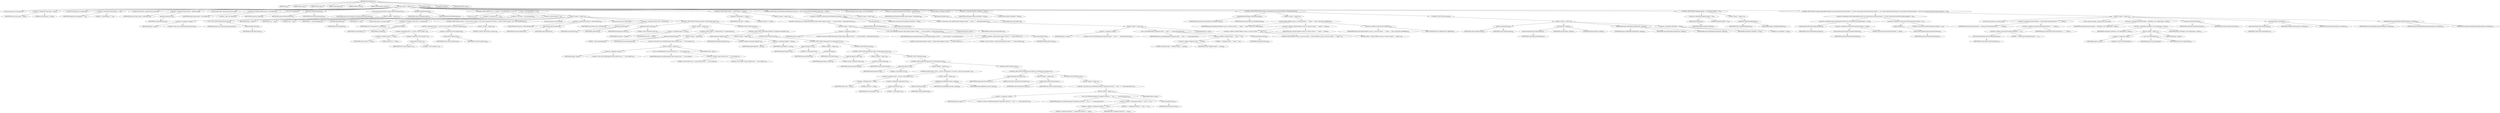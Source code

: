 digraph "onStartElement" {  
"1693" [label = <(METHOD,onStartElement)<SUB>831</SUB>> ]
"1694" [label = <(PARAM,this)<SUB>831</SUB>> ]
"1695" [label = <(PARAM,String uri)<SUB>831</SUB>> ]
"1696" [label = <(PARAM,String tag)<SUB>831</SUB>> ]
"1697" [label = <(PARAM,String qname)<SUB>831</SUB>> ]
"1698" [label = <(PARAM,Attributes attrs)<SUB>832</SUB>> ]
"1699" [label = <(PARAM,AntXMLContext context)<SUB>833</SUB>> ]
"1700" [label = <(BLOCK,&lt;empty&gt;,&lt;empty&gt;)<SUB>834</SUB>> ]
"1701" [label = <(LOCAL,String name: java.lang.String)> ]
"1702" [label = <(&lt;operator&gt;.assignment,String name = null)<SUB>835</SUB>> ]
"1703" [label = <(IDENTIFIER,name,String name = null)<SUB>835</SUB>> ]
"1704" [label = <(LITERAL,null,String name = null)<SUB>835</SUB>> ]
"1705" [label = <(LOCAL,String depends: java.lang.String)> ]
"1706" [label = <(&lt;operator&gt;.assignment,String depends = &quot;&quot;)<SUB>836</SUB>> ]
"1707" [label = <(IDENTIFIER,depends,String depends = &quot;&quot;)<SUB>836</SUB>> ]
"1708" [label = <(LITERAL,&quot;&quot;,String depends = &quot;&quot;)<SUB>836</SUB>> ]
"1709" [label = <(LOCAL,Project project: org.apache.tools.ant.Project)> ]
"1710" [label = <(&lt;operator&gt;.assignment,Project project = getProject())<SUB>838</SUB>> ]
"1711" [label = <(IDENTIFIER,project,Project project = getProject())<SUB>838</SUB>> ]
"1712" [label = <(getProject,getProject())<SUB>838</SUB>> ]
"1713" [label = <(IDENTIFIER,context,getProject())<SUB>838</SUB>> ]
"110" [label = <(LOCAL,Target target: org.apache.tools.ant.Target)> ]
"1714" [label = <(&lt;operator&gt;.assignment,Target target = new Target())<SUB>839</SUB>> ]
"1715" [label = <(IDENTIFIER,target,Target target = new Target())<SUB>839</SUB>> ]
"1716" [label = <(&lt;operator&gt;.alloc,new Target())<SUB>839</SUB>> ]
"1717" [label = <(&lt;init&gt;,new Target())<SUB>839</SUB>> ]
"109" [label = <(IDENTIFIER,target,new Target())<SUB>839</SUB>> ]
"1718" [label = <(setProject,setProject(project))<SUB>840</SUB>> ]
"1719" [label = <(IDENTIFIER,target,setProject(project))<SUB>840</SUB>> ]
"1720" [label = <(IDENTIFIER,project,setProject(project))<SUB>840</SUB>> ]
"1721" [label = <(setLocation,setLocation(new Location(context.getLocator())))<SUB>841</SUB>> ]
"1722" [label = <(IDENTIFIER,target,setLocation(new Location(context.getLocator())))<SUB>841</SUB>> ]
"1723" [label = <(BLOCK,&lt;empty&gt;,&lt;empty&gt;)<SUB>841</SUB>> ]
"1724" [label = <(&lt;operator&gt;.assignment,&lt;empty&gt;)> ]
"1725" [label = <(IDENTIFIER,$obj37,&lt;empty&gt;)> ]
"1726" [label = <(&lt;operator&gt;.alloc,new Location(context.getLocator()))<SUB>841</SUB>> ]
"1727" [label = <(&lt;init&gt;,new Location(context.getLocator()))<SUB>841</SUB>> ]
"1728" [label = <(IDENTIFIER,$obj37,new Location(context.getLocator()))> ]
"1729" [label = <(getLocator,getLocator())<SUB>841</SUB>> ]
"1730" [label = <(IDENTIFIER,context,getLocator())<SUB>841</SUB>> ]
"1731" [label = <(IDENTIFIER,$obj37,&lt;empty&gt;)> ]
"1732" [label = <(addTarget,addTarget(target))<SUB>842</SUB>> ]
"1733" [label = <(IDENTIFIER,context,addTarget(target))<SUB>842</SUB>> ]
"1734" [label = <(IDENTIFIER,target,addTarget(target))<SUB>842</SUB>> ]
"1735" [label = <(CONTROL_STRUCTURE,for (int i = 0; Some(i &lt; attrs.getLength()); i++),for (int i = 0; Some(i &lt; attrs.getLength()); i++))<SUB>844</SUB>> ]
"1736" [label = <(LOCAL,int i: int)> ]
"1737" [label = <(&lt;operator&gt;.assignment,int i = 0)<SUB>844</SUB>> ]
"1738" [label = <(IDENTIFIER,i,int i = 0)<SUB>844</SUB>> ]
"1739" [label = <(LITERAL,0,int i = 0)<SUB>844</SUB>> ]
"1740" [label = <(&lt;operator&gt;.lessThan,i &lt; attrs.getLength())<SUB>844</SUB>> ]
"1741" [label = <(IDENTIFIER,i,i &lt; attrs.getLength())<SUB>844</SUB>> ]
"1742" [label = <(getLength,getLength())<SUB>844</SUB>> ]
"1743" [label = <(IDENTIFIER,attrs,getLength())<SUB>844</SUB>> ]
"1744" [label = <(&lt;operator&gt;.postIncrement,i++)<SUB>844</SUB>> ]
"1745" [label = <(IDENTIFIER,i,i++)<SUB>844</SUB>> ]
"1746" [label = <(BLOCK,&lt;empty&gt;,&lt;empty&gt;)<SUB>844</SUB>> ]
"1747" [label = <(LOCAL,String attrUri: java.lang.String)> ]
"1748" [label = <(&lt;operator&gt;.assignment,String attrUri = getURI(i))<SUB>845</SUB>> ]
"1749" [label = <(IDENTIFIER,attrUri,String attrUri = getURI(i))<SUB>845</SUB>> ]
"1750" [label = <(getURI,getURI(i))<SUB>845</SUB>> ]
"1751" [label = <(IDENTIFIER,attrs,getURI(i))<SUB>845</SUB>> ]
"1752" [label = <(IDENTIFIER,i,getURI(i))<SUB>845</SUB>> ]
"1753" [label = <(CONTROL_STRUCTURE,if (attrUri != null &amp;&amp; !attrUri.equals(&quot;&quot;) &amp;&amp; !attrUri.equals(uri)),if (attrUri != null &amp;&amp; !attrUri.equals(&quot;&quot;) &amp;&amp; !attrUri.equals(uri)))<SUB>846</SUB>> ]
"1754" [label = <(&lt;operator&gt;.logicalAnd,attrUri != null &amp;&amp; !attrUri.equals(&quot;&quot;) &amp;&amp; !attrUri.equals(uri))<SUB>846</SUB>> ]
"1755" [label = <(&lt;operator&gt;.logicalAnd,attrUri != null &amp;&amp; !attrUri.equals(&quot;&quot;))<SUB>846</SUB>> ]
"1756" [label = <(&lt;operator&gt;.notEquals,attrUri != null)<SUB>846</SUB>> ]
"1757" [label = <(IDENTIFIER,attrUri,attrUri != null)<SUB>846</SUB>> ]
"1758" [label = <(LITERAL,null,attrUri != null)<SUB>846</SUB>> ]
"1759" [label = <(&lt;operator&gt;.logicalNot,!attrUri.equals(&quot;&quot;))<SUB>847</SUB>> ]
"1760" [label = <(equals,attrUri.equals(&quot;&quot;))<SUB>847</SUB>> ]
"1761" [label = <(IDENTIFIER,attrUri,attrUri.equals(&quot;&quot;))<SUB>847</SUB>> ]
"1762" [label = <(LITERAL,&quot;&quot;,attrUri.equals(&quot;&quot;))<SUB>847</SUB>> ]
"1763" [label = <(&lt;operator&gt;.logicalNot,!attrUri.equals(uri))<SUB>848</SUB>> ]
"1764" [label = <(equals,attrUri.equals(uri))<SUB>848</SUB>> ]
"1765" [label = <(IDENTIFIER,attrUri,attrUri.equals(uri))<SUB>848</SUB>> ]
"1766" [label = <(IDENTIFIER,uri,attrUri.equals(uri))<SUB>848</SUB>> ]
"1767" [label = <(BLOCK,&lt;empty&gt;,&lt;empty&gt;)<SUB>848</SUB>> ]
"1768" [label = <(CONTROL_STRUCTURE,continue;,continue;)<SUB>849</SUB>> ]
"1769" [label = <(LOCAL,String key: java.lang.String)> ]
"1770" [label = <(&lt;operator&gt;.assignment,String key = getLocalName(i))<SUB>851</SUB>> ]
"1771" [label = <(IDENTIFIER,key,String key = getLocalName(i))<SUB>851</SUB>> ]
"1772" [label = <(getLocalName,getLocalName(i))<SUB>851</SUB>> ]
"1773" [label = <(IDENTIFIER,attrs,getLocalName(i))<SUB>851</SUB>> ]
"1774" [label = <(IDENTIFIER,i,getLocalName(i))<SUB>851</SUB>> ]
"1775" [label = <(LOCAL,String value: java.lang.String)> ]
"1776" [label = <(&lt;operator&gt;.assignment,String value = getValue(i))<SUB>852</SUB>> ]
"1777" [label = <(IDENTIFIER,value,String value = getValue(i))<SUB>852</SUB>> ]
"1778" [label = <(getValue,getValue(i))<SUB>852</SUB>> ]
"1779" [label = <(IDENTIFIER,attrs,getValue(i))<SUB>852</SUB>> ]
"1780" [label = <(IDENTIFIER,i,getValue(i))<SUB>852</SUB>> ]
"1781" [label = <(CONTROL_STRUCTURE,if (key.equals(&quot;name&quot;)),if (key.equals(&quot;name&quot;)))<SUB>854</SUB>> ]
"1782" [label = <(equals,key.equals(&quot;name&quot;))<SUB>854</SUB>> ]
"1783" [label = <(IDENTIFIER,key,key.equals(&quot;name&quot;))<SUB>854</SUB>> ]
"1784" [label = <(LITERAL,&quot;name&quot;,key.equals(&quot;name&quot;))<SUB>854</SUB>> ]
"1785" [label = <(BLOCK,&lt;empty&gt;,&lt;empty&gt;)<SUB>854</SUB>> ]
"1786" [label = <(&lt;operator&gt;.assignment,name = value)<SUB>855</SUB>> ]
"1787" [label = <(IDENTIFIER,name,name = value)<SUB>855</SUB>> ]
"1788" [label = <(IDENTIFIER,value,name = value)<SUB>855</SUB>> ]
"1789" [label = <(CONTROL_STRUCTURE,if (&quot;&quot;.equals(name)),if (&quot;&quot;.equals(name)))<SUB>856</SUB>> ]
"1790" [label = <(equals,this.equals(name))<SUB>856</SUB>> ]
"1791" [label = <(LITERAL,&quot;&quot;,this.equals(name))<SUB>856</SUB>> ]
"1792" [label = <(IDENTIFIER,name,this.equals(name))<SUB>856</SUB>> ]
"1793" [label = <(BLOCK,&lt;empty&gt;,&lt;empty&gt;)<SUB>856</SUB>> ]
"1794" [label = <(&lt;operator&gt;.throw,throw new BuildException(&quot;name attribute must &quot; + &quot;not be empty&quot;);)<SUB>857</SUB>> ]
"1795" [label = <(BLOCK,&lt;empty&gt;,&lt;empty&gt;)<SUB>857</SUB>> ]
"1796" [label = <(&lt;operator&gt;.assignment,&lt;empty&gt;)> ]
"1797" [label = <(IDENTIFIER,$obj38,&lt;empty&gt;)> ]
"1798" [label = <(&lt;operator&gt;.alloc,new BuildException(&quot;name attribute must &quot; + &quot;not be empty&quot;))<SUB>857</SUB>> ]
"1799" [label = <(&lt;init&gt;,new BuildException(&quot;name attribute must &quot; + &quot;not be empty&quot;))<SUB>857</SUB>> ]
"1800" [label = <(IDENTIFIER,$obj38,new BuildException(&quot;name attribute must &quot; + &quot;not be empty&quot;))> ]
"1801" [label = <(&lt;operator&gt;.addition,&quot;name attribute must &quot; + &quot;not be empty&quot;)<SUB>857</SUB>> ]
"1802" [label = <(LITERAL,&quot;name attribute must &quot;,&quot;name attribute must &quot; + &quot;not be empty&quot;)<SUB>857</SUB>> ]
"1803" [label = <(LITERAL,&quot;not be empty&quot;,&quot;name attribute must &quot; + &quot;not be empty&quot;)<SUB>858</SUB>> ]
"1804" [label = <(IDENTIFIER,$obj38,&lt;empty&gt;)> ]
"1805" [label = <(CONTROL_STRUCTURE,else,else)<SUB>860</SUB>> ]
"1806" [label = <(CONTROL_STRUCTURE,if (key.equals(&quot;depends&quot;)),if (key.equals(&quot;depends&quot;)))<SUB>860</SUB>> ]
"1807" [label = <(equals,key.equals(&quot;depends&quot;))<SUB>860</SUB>> ]
"1808" [label = <(IDENTIFIER,key,key.equals(&quot;depends&quot;))<SUB>860</SUB>> ]
"1809" [label = <(LITERAL,&quot;depends&quot;,key.equals(&quot;depends&quot;))<SUB>860</SUB>> ]
"1810" [label = <(BLOCK,&lt;empty&gt;,&lt;empty&gt;)<SUB>860</SUB>> ]
"1811" [label = <(&lt;operator&gt;.assignment,depends = value)<SUB>861</SUB>> ]
"1812" [label = <(IDENTIFIER,depends,depends = value)<SUB>861</SUB>> ]
"1813" [label = <(IDENTIFIER,value,depends = value)<SUB>861</SUB>> ]
"1814" [label = <(CONTROL_STRUCTURE,else,else)<SUB>862</SUB>> ]
"1815" [label = <(CONTROL_STRUCTURE,if (key.equals(&quot;if&quot;)),if (key.equals(&quot;if&quot;)))<SUB>862</SUB>> ]
"1816" [label = <(equals,key.equals(&quot;if&quot;))<SUB>862</SUB>> ]
"1817" [label = <(IDENTIFIER,key,key.equals(&quot;if&quot;))<SUB>862</SUB>> ]
"1818" [label = <(LITERAL,&quot;if&quot;,key.equals(&quot;if&quot;))<SUB>862</SUB>> ]
"1819" [label = <(BLOCK,&lt;empty&gt;,&lt;empty&gt;)<SUB>862</SUB>> ]
"1820" [label = <(setIf,setIf(value))<SUB>863</SUB>> ]
"1821" [label = <(IDENTIFIER,target,setIf(value))<SUB>863</SUB>> ]
"1822" [label = <(IDENTIFIER,value,setIf(value))<SUB>863</SUB>> ]
"1823" [label = <(CONTROL_STRUCTURE,else,else)<SUB>864</SUB>> ]
"1824" [label = <(CONTROL_STRUCTURE,if (key.equals(&quot;unless&quot;)),if (key.equals(&quot;unless&quot;)))<SUB>864</SUB>> ]
"1825" [label = <(equals,key.equals(&quot;unless&quot;))<SUB>864</SUB>> ]
"1826" [label = <(IDENTIFIER,key,key.equals(&quot;unless&quot;))<SUB>864</SUB>> ]
"1827" [label = <(LITERAL,&quot;unless&quot;,key.equals(&quot;unless&quot;))<SUB>864</SUB>> ]
"1828" [label = <(BLOCK,&lt;empty&gt;,&lt;empty&gt;)<SUB>864</SUB>> ]
"1829" [label = <(setUnless,setUnless(value))<SUB>865</SUB>> ]
"1830" [label = <(IDENTIFIER,target,setUnless(value))<SUB>865</SUB>> ]
"1831" [label = <(IDENTIFIER,value,setUnless(value))<SUB>865</SUB>> ]
"1832" [label = <(CONTROL_STRUCTURE,else,else)<SUB>866</SUB>> ]
"1833" [label = <(CONTROL_STRUCTURE,if (key.equals(&quot;id&quot;)),if (key.equals(&quot;id&quot;)))<SUB>866</SUB>> ]
"1834" [label = <(equals,key.equals(&quot;id&quot;))<SUB>866</SUB>> ]
"1835" [label = <(IDENTIFIER,key,key.equals(&quot;id&quot;))<SUB>866</SUB>> ]
"1836" [label = <(LITERAL,&quot;id&quot;,key.equals(&quot;id&quot;))<SUB>866</SUB>> ]
"1837" [label = <(BLOCK,&lt;empty&gt;,&lt;empty&gt;)<SUB>866</SUB>> ]
"1838" [label = <(CONTROL_STRUCTURE,if (value != null &amp;&amp; !value.equals(&quot;&quot;)),if (value != null &amp;&amp; !value.equals(&quot;&quot;)))<SUB>867</SUB>> ]
"1839" [label = <(&lt;operator&gt;.logicalAnd,value != null &amp;&amp; !value.equals(&quot;&quot;))<SUB>867</SUB>> ]
"1840" [label = <(&lt;operator&gt;.notEquals,value != null)<SUB>867</SUB>> ]
"1841" [label = <(IDENTIFIER,value,value != null)<SUB>867</SUB>> ]
"1842" [label = <(LITERAL,null,value != null)<SUB>867</SUB>> ]
"1843" [label = <(&lt;operator&gt;.logicalNot,!value.equals(&quot;&quot;))<SUB>867</SUB>> ]
"1844" [label = <(equals,value.equals(&quot;&quot;))<SUB>867</SUB>> ]
"1845" [label = <(IDENTIFIER,value,value.equals(&quot;&quot;))<SUB>867</SUB>> ]
"1846" [label = <(LITERAL,&quot;&quot;,value.equals(&quot;&quot;))<SUB>867</SUB>> ]
"1847" [label = <(BLOCK,&lt;empty&gt;,&lt;empty&gt;)<SUB>867</SUB>> ]
"1848" [label = <(addReference,addReference(value, target))<SUB>868</SUB>> ]
"1849" [label = <(getProject,getProject())<SUB>868</SUB>> ]
"1850" [label = <(IDENTIFIER,context,getProject())<SUB>868</SUB>> ]
"1851" [label = <(IDENTIFIER,value,addReference(value, target))<SUB>868</SUB>> ]
"1852" [label = <(IDENTIFIER,target,addReference(value, target))<SUB>868</SUB>> ]
"1853" [label = <(CONTROL_STRUCTURE,else,else)<SUB>870</SUB>> ]
"1854" [label = <(CONTROL_STRUCTURE,if (key.equals(&quot;description&quot;)),if (key.equals(&quot;description&quot;)))<SUB>870</SUB>> ]
"1855" [label = <(equals,key.equals(&quot;description&quot;))<SUB>870</SUB>> ]
"1856" [label = <(IDENTIFIER,key,key.equals(&quot;description&quot;))<SUB>870</SUB>> ]
"1857" [label = <(LITERAL,&quot;description&quot;,key.equals(&quot;description&quot;))<SUB>870</SUB>> ]
"1858" [label = <(BLOCK,&lt;empty&gt;,&lt;empty&gt;)<SUB>870</SUB>> ]
"1859" [label = <(setDescription,setDescription(value))<SUB>871</SUB>> ]
"1860" [label = <(IDENTIFIER,target,setDescription(value))<SUB>871</SUB>> ]
"1861" [label = <(IDENTIFIER,value,setDescription(value))<SUB>871</SUB>> ]
"1862" [label = <(CONTROL_STRUCTURE,else,else)<SUB>872</SUB>> ]
"1863" [label = <(BLOCK,&lt;empty&gt;,&lt;empty&gt;)<SUB>872</SUB>> ]
"1864" [label = <(&lt;operator&gt;.throw,throw new SAXParseException(&quot;Unexpected attribute \&quot;&quot; + key + &quot;\&quot;&quot;, context.getLocator());)<SUB>873</SUB>> ]
"1865" [label = <(BLOCK,&lt;empty&gt;,&lt;empty&gt;)<SUB>873</SUB>> ]
"1866" [label = <(&lt;operator&gt;.assignment,&lt;empty&gt;)> ]
"1867" [label = <(IDENTIFIER,$obj39,&lt;empty&gt;)> ]
"1868" [label = <(&lt;operator&gt;.alloc,new SAXParseException(&quot;Unexpected attribute \&quot;&quot; + key + &quot;\&quot;&quot;, context.getLocator()))<SUB>873</SUB>> ]
"1869" [label = <(&lt;init&gt;,new SAXParseException(&quot;Unexpected attribute \&quot;&quot; + key + &quot;\&quot;&quot;, context.getLocator()))<SUB>873</SUB>> ]
"1870" [label = <(IDENTIFIER,$obj39,new SAXParseException(&quot;Unexpected attribute \&quot;&quot; + key + &quot;\&quot;&quot;, context.getLocator()))> ]
"1871" [label = <(&lt;operator&gt;.addition,&quot;Unexpected attribute \&quot;&quot; + key + &quot;\&quot;&quot;)<SUB>873</SUB>> ]
"1872" [label = <(&lt;operator&gt;.addition,&quot;Unexpected attribute \&quot;&quot; + key)<SUB>873</SUB>> ]
"1873" [label = <(LITERAL,&quot;Unexpected attribute \&quot;&quot;,&quot;Unexpected attribute \&quot;&quot; + key)<SUB>873</SUB>> ]
"1874" [label = <(IDENTIFIER,key,&quot;Unexpected attribute \&quot;&quot; + key)<SUB>874</SUB>> ]
"1875" [label = <(LITERAL,&quot;\&quot;&quot;,&quot;Unexpected attribute \&quot;&quot; + key + &quot;\&quot;&quot;)<SUB>874</SUB>> ]
"1876" [label = <(getLocator,getLocator())<SUB>874</SUB>> ]
"1877" [label = <(IDENTIFIER,context,getLocator())<SUB>874</SUB>> ]
"1878" [label = <(IDENTIFIER,$obj39,&lt;empty&gt;)> ]
"1879" [label = <(CONTROL_STRUCTURE,if (name == null),if (name == null))<SUB>878</SUB>> ]
"1880" [label = <(&lt;operator&gt;.equals,name == null)<SUB>878</SUB>> ]
"1881" [label = <(IDENTIFIER,name,name == null)<SUB>878</SUB>> ]
"1882" [label = <(LITERAL,null,name == null)<SUB>878</SUB>> ]
"1883" [label = <(BLOCK,&lt;empty&gt;,&lt;empty&gt;)<SUB>878</SUB>> ]
"1884" [label = <(&lt;operator&gt;.throw,throw new SAXParseException(&quot;target element appears without &quot; + &quot;a name attribute&quot;, context.getLocator());)<SUB>879</SUB>> ]
"1885" [label = <(BLOCK,&lt;empty&gt;,&lt;empty&gt;)<SUB>879</SUB>> ]
"1886" [label = <(&lt;operator&gt;.assignment,&lt;empty&gt;)> ]
"1887" [label = <(IDENTIFIER,$obj40,&lt;empty&gt;)> ]
"1888" [label = <(&lt;operator&gt;.alloc,new SAXParseException(&quot;target element appears without &quot; + &quot;a name attribute&quot;, context.getLocator()))<SUB>879</SUB>> ]
"1889" [label = <(&lt;init&gt;,new SAXParseException(&quot;target element appears without &quot; + &quot;a name attribute&quot;, context.getLocator()))<SUB>879</SUB>> ]
"1890" [label = <(IDENTIFIER,$obj40,new SAXParseException(&quot;target element appears without &quot; + &quot;a name attribute&quot;, context.getLocator()))> ]
"1891" [label = <(&lt;operator&gt;.addition,&quot;target element appears without &quot; + &quot;a name attribute&quot;)<SUB>879</SUB>> ]
"1892" [label = <(LITERAL,&quot;target element appears without &quot;,&quot;target element appears without &quot; + &quot;a name attribute&quot;)<SUB>879</SUB>> ]
"1893" [label = <(LITERAL,&quot;a name attribute&quot;,&quot;target element appears without &quot; + &quot;a name attribute&quot;)<SUB>880</SUB>> ]
"1894" [label = <(getLocator,getLocator())<SUB>880</SUB>> ]
"1895" [label = <(IDENTIFIER,context,getLocator())<SUB>880</SUB>> ]
"1896" [label = <(IDENTIFIER,$obj40,&lt;empty&gt;)> ]
"1897" [label = <(CONTROL_STRUCTURE,if (context.getCurrentTargets().get(name) != null),if (context.getCurrentTargets().get(name) != null))<SUB>884</SUB>> ]
"1898" [label = <(&lt;operator&gt;.notEquals,context.getCurrentTargets().get(name) != null)<SUB>884</SUB>> ]
"1899" [label = <(get,get(name))<SUB>884</SUB>> ]
"1900" [label = <(getCurrentTargets,getCurrentTargets())<SUB>884</SUB>> ]
"1901" [label = <(IDENTIFIER,context,getCurrentTargets())<SUB>884</SUB>> ]
"1902" [label = <(IDENTIFIER,name,get(name))<SUB>884</SUB>> ]
"1903" [label = <(LITERAL,null,context.getCurrentTargets().get(name) != null)<SUB>884</SUB>> ]
"1904" [label = <(BLOCK,&lt;empty&gt;,&lt;empty&gt;)<SUB>884</SUB>> ]
"1905" [label = <(&lt;operator&gt;.throw,throw new BuildException(&quot;Duplicate target '&quot; + name + &quot;'&quot;, target.getLocation());)<SUB>885</SUB>> ]
"1906" [label = <(BLOCK,&lt;empty&gt;,&lt;empty&gt;)<SUB>885</SUB>> ]
"1907" [label = <(&lt;operator&gt;.assignment,&lt;empty&gt;)> ]
"1908" [label = <(IDENTIFIER,$obj41,&lt;empty&gt;)> ]
"1909" [label = <(&lt;operator&gt;.alloc,new BuildException(&quot;Duplicate target '&quot; + name + &quot;'&quot;, target.getLocation()))<SUB>885</SUB>> ]
"1910" [label = <(&lt;init&gt;,new BuildException(&quot;Duplicate target '&quot; + name + &quot;'&quot;, target.getLocation()))<SUB>885</SUB>> ]
"1911" [label = <(IDENTIFIER,$obj41,new BuildException(&quot;Duplicate target '&quot; + name + &quot;'&quot;, target.getLocation()))> ]
"1912" [label = <(&lt;operator&gt;.addition,&quot;Duplicate target '&quot; + name + &quot;'&quot;)<SUB>886</SUB>> ]
"1913" [label = <(&lt;operator&gt;.addition,&quot;Duplicate target '&quot; + name)<SUB>886</SUB>> ]
"1914" [label = <(LITERAL,&quot;Duplicate target '&quot;,&quot;Duplicate target '&quot; + name)<SUB>886</SUB>> ]
"1915" [label = <(IDENTIFIER,name,&quot;Duplicate target '&quot; + name)<SUB>886</SUB>> ]
"1916" [label = <(LITERAL,&quot;'&quot;,&quot;Duplicate target '&quot; + name + &quot;'&quot;)<SUB>886</SUB>> ]
"1917" [label = <(getLocation,getLocation())<SUB>886</SUB>> ]
"1918" [label = <(IDENTIFIER,target,getLocation())<SUB>886</SUB>> ]
"1919" [label = <(IDENTIFIER,$obj41,&lt;empty&gt;)> ]
"1920" [label = <(LOCAL,Hashtable projectTargets: java.util.Hashtable)> ]
"1921" [label = <(&lt;operator&gt;.assignment,Hashtable projectTargets = getTargets())<SUB>889</SUB>> ]
"1922" [label = <(IDENTIFIER,projectTargets,Hashtable projectTargets = getTargets())<SUB>889</SUB>> ]
"1923" [label = <(getTargets,getTargets())<SUB>889</SUB>> ]
"1924" [label = <(IDENTIFIER,project,getTargets())<SUB>889</SUB>> ]
"1925" [label = <(LOCAL,boolean usedTarget: boolean)> ]
"1926" [label = <(&lt;operator&gt;.assignment,boolean usedTarget = false)<SUB>890</SUB>> ]
"1927" [label = <(IDENTIFIER,usedTarget,boolean usedTarget = false)<SUB>890</SUB>> ]
"1928" [label = <(LITERAL,false,boolean usedTarget = false)<SUB>890</SUB>> ]
"1929" [label = <(CONTROL_STRUCTURE,if (projectTargets.containsKey(name)),if (projectTargets.containsKey(name)))<SUB>892</SUB>> ]
"1930" [label = <(containsKey,projectTargets.containsKey(name))<SUB>892</SUB>> ]
"1931" [label = <(IDENTIFIER,projectTargets,projectTargets.containsKey(name))<SUB>892</SUB>> ]
"1932" [label = <(IDENTIFIER,name,projectTargets.containsKey(name))<SUB>892</SUB>> ]
"1933" [label = <(BLOCK,&lt;empty&gt;,&lt;empty&gt;)<SUB>892</SUB>> ]
"1934" [label = <(log,log(&quot;Already defined in main or a previous import, &quot; + &quot;ignore &quot; + name, Project.MSG_VERBOSE))<SUB>893</SUB>> ]
"1935" [label = <(IDENTIFIER,project,log(&quot;Already defined in main or a previous import, &quot; + &quot;ignore &quot; + name, Project.MSG_VERBOSE))<SUB>893</SUB>> ]
"1936" [label = <(&lt;operator&gt;.addition,&quot;Already defined in main or a previous import, &quot; + &quot;ignore &quot; + name)<SUB>893</SUB>> ]
"1937" [label = <(&lt;operator&gt;.addition,&quot;Already defined in main or a previous import, &quot; + &quot;ignore &quot;)<SUB>893</SUB>> ]
"1938" [label = <(LITERAL,&quot;Already defined in main or a previous import, &quot;,&quot;Already defined in main or a previous import, &quot; + &quot;ignore &quot;)<SUB>893</SUB>> ]
"1939" [label = <(LITERAL,&quot;ignore &quot;,&quot;Already defined in main or a previous import, &quot; + &quot;ignore &quot;)<SUB>894</SUB>> ]
"1940" [label = <(IDENTIFIER,name,&quot;Already defined in main or a previous import, &quot; + &quot;ignore &quot; + name)<SUB>894</SUB>> ]
"1941" [label = <(&lt;operator&gt;.fieldAccess,Project.MSG_VERBOSE)<SUB>894</SUB>> ]
"1942" [label = <(IDENTIFIER,Project,log(&quot;Already defined in main or a previous import, &quot; + &quot;ignore &quot; + name, Project.MSG_VERBOSE))<SUB>894</SUB>> ]
"1943" [label = <(FIELD_IDENTIFIER,MSG_VERBOSE,MSG_VERBOSE)<SUB>894</SUB>> ]
"1944" [label = <(CONTROL_STRUCTURE,else,else)<SUB>895</SUB>> ]
"1945" [label = <(BLOCK,&lt;empty&gt;,&lt;empty&gt;)<SUB>895</SUB>> ]
"1946" [label = <(setName,setName(name))<SUB>896</SUB>> ]
"1947" [label = <(IDENTIFIER,target,setName(name))<SUB>896</SUB>> ]
"1948" [label = <(IDENTIFIER,name,setName(name))<SUB>896</SUB>> ]
"1949" [label = <(put,put(name, target))<SUB>897</SUB>> ]
"1950" [label = <(getCurrentTargets,getCurrentTargets())<SUB>897</SUB>> ]
"1951" [label = <(IDENTIFIER,context,getCurrentTargets())<SUB>897</SUB>> ]
"1952" [label = <(IDENTIFIER,name,put(name, target))<SUB>897</SUB>> ]
"1953" [label = <(IDENTIFIER,target,put(name, target))<SUB>897</SUB>> ]
"1954" [label = <(addOrReplaceTarget,addOrReplaceTarget(name, target))<SUB>898</SUB>> ]
"1955" [label = <(IDENTIFIER,project,addOrReplaceTarget(name, target))<SUB>898</SUB>> ]
"1956" [label = <(IDENTIFIER,name,addOrReplaceTarget(name, target))<SUB>898</SUB>> ]
"1957" [label = <(IDENTIFIER,target,addOrReplaceTarget(name, target))<SUB>898</SUB>> ]
"1958" [label = <(&lt;operator&gt;.assignment,usedTarget = true)<SUB>899</SUB>> ]
"1959" [label = <(IDENTIFIER,usedTarget,usedTarget = true)<SUB>899</SUB>> ]
"1960" [label = <(LITERAL,true,usedTarget = true)<SUB>899</SUB>> ]
"1961" [label = <(CONTROL_STRUCTURE,if (depends.length() &gt; 0),if (depends.length() &gt; 0))<SUB>902</SUB>> ]
"1962" [label = <(&lt;operator&gt;.greaterThan,depends.length() &gt; 0)<SUB>902</SUB>> ]
"1963" [label = <(length,depends.length())<SUB>902</SUB>> ]
"1964" [label = <(IDENTIFIER,depends,depends.length())<SUB>902</SUB>> ]
"1965" [label = <(LITERAL,0,depends.length() &gt; 0)<SUB>902</SUB>> ]
"1966" [label = <(BLOCK,&lt;empty&gt;,&lt;empty&gt;)<SUB>902</SUB>> ]
"1967" [label = <(setDepends,setDepends(depends))<SUB>903</SUB>> ]
"1968" [label = <(IDENTIFIER,target,setDepends(depends))<SUB>903</SUB>> ]
"1969" [label = <(IDENTIFIER,depends,setDepends(depends))<SUB>903</SUB>> ]
"1970" [label = <(CONTROL_STRUCTURE,if (context.isIgnoringProjectTag() &amp;&amp; context.getCurrentProjectName() != null &amp;&amp; context.getCurrentProjectName().length() != 0),if (context.isIgnoringProjectTag() &amp;&amp; context.getCurrentProjectName() != null &amp;&amp; context.getCurrentProjectName().length() != 0))<SUB>906</SUB>> ]
"1971" [label = <(&lt;operator&gt;.logicalAnd,context.isIgnoringProjectTag() &amp;&amp; context.getCurrentProjectName() != null &amp;&amp; context.getCurrentProjectName().length() != 0)<SUB>906</SUB>> ]
"1972" [label = <(&lt;operator&gt;.logicalAnd,context.isIgnoringProjectTag() &amp;&amp; context.getCurrentProjectName() != null)<SUB>906</SUB>> ]
"1973" [label = <(isIgnoringProjectTag,isIgnoringProjectTag())<SUB>906</SUB>> ]
"1974" [label = <(IDENTIFIER,context,isIgnoringProjectTag())<SUB>906</SUB>> ]
"1975" [label = <(&lt;operator&gt;.notEquals,context.getCurrentProjectName() != null)<SUB>906</SUB>> ]
"1976" [label = <(getCurrentProjectName,getCurrentProjectName())<SUB>906</SUB>> ]
"1977" [label = <(IDENTIFIER,context,getCurrentProjectName())<SUB>906</SUB>> ]
"1978" [label = <(LITERAL,null,context.getCurrentProjectName() != null)<SUB>906</SUB>> ]
"1979" [label = <(&lt;operator&gt;.notEquals,context.getCurrentProjectName().length() != 0)<SUB>907</SUB>> ]
"1980" [label = <(length,length())<SUB>907</SUB>> ]
"1981" [label = <(getCurrentProjectName,getCurrentProjectName())<SUB>907</SUB>> ]
"1982" [label = <(IDENTIFIER,context,getCurrentProjectName())<SUB>907</SUB>> ]
"1983" [label = <(LITERAL,0,context.getCurrentProjectName().length() != 0)<SUB>907</SUB>> ]
"1984" [label = <(BLOCK,&lt;empty&gt;,&lt;empty&gt;)<SUB>907</SUB>> ]
"1985" [label = <(LOCAL,String newName: java.lang.String)> ]
"1986" [label = <(&lt;operator&gt;.assignment,String newName = context.getCurrentProjectName() + &quot;.&quot; + name)<SUB>910</SUB>> ]
"1987" [label = <(IDENTIFIER,newName,String newName = context.getCurrentProjectName() + &quot;.&quot; + name)<SUB>910</SUB>> ]
"1988" [label = <(&lt;operator&gt;.addition,context.getCurrentProjectName() + &quot;.&quot; + name)<SUB>910</SUB>> ]
"1989" [label = <(&lt;operator&gt;.addition,context.getCurrentProjectName() + &quot;.&quot;)<SUB>910</SUB>> ]
"1990" [label = <(getCurrentProjectName,getCurrentProjectName())<SUB>910</SUB>> ]
"1991" [label = <(IDENTIFIER,context,getCurrentProjectName())<SUB>910</SUB>> ]
"1992" [label = <(LITERAL,&quot;.&quot;,context.getCurrentProjectName() + &quot;.&quot;)<SUB>911</SUB>> ]
"1993" [label = <(IDENTIFIER,name,context.getCurrentProjectName() + &quot;.&quot; + name)<SUB>911</SUB>> ]
"1994" [label = <(LOCAL,Target newTarget: org.apache.tools.ant.Target)> ]
"1995" [label = <(&lt;operator&gt;.assignment,Target newTarget = usedTarget ? new Target(target) : target)<SUB>912</SUB>> ]
"1996" [label = <(IDENTIFIER,newTarget,Target newTarget = usedTarget ? new Target(target) : target)<SUB>912</SUB>> ]
"1997" [label = <(&lt;operator&gt;.conditional,usedTarget ? new Target(target) : target)<SUB>912</SUB>> ]
"1998" [label = <(IDENTIFIER,usedTarget,usedTarget ? new Target(target) : target)<SUB>912</SUB>> ]
"1999" [label = <(BLOCK,&lt;empty&gt;,&lt;empty&gt;)<SUB>912</SUB>> ]
"2000" [label = <(&lt;operator&gt;.assignment,&lt;empty&gt;)> ]
"2001" [label = <(IDENTIFIER,$obj42,&lt;empty&gt;)> ]
"2002" [label = <(&lt;operator&gt;.alloc,new Target(target))<SUB>912</SUB>> ]
"2003" [label = <(&lt;init&gt;,new Target(target))<SUB>912</SUB>> ]
"2004" [label = <(IDENTIFIER,$obj42,new Target(target))> ]
"2005" [label = <(IDENTIFIER,target,new Target(target))<SUB>912</SUB>> ]
"2006" [label = <(IDENTIFIER,$obj42,&lt;empty&gt;)> ]
"2007" [label = <(IDENTIFIER,target,usedTarget ? new Target(target) : target)<SUB>912</SUB>> ]
"2008" [label = <(setName,setName(newName))<SUB>913</SUB>> ]
"2009" [label = <(IDENTIFIER,newTarget,setName(newName))<SUB>913</SUB>> ]
"2010" [label = <(IDENTIFIER,newName,setName(newName))<SUB>913</SUB>> ]
"2011" [label = <(put,put(newName, newTarget))<SUB>914</SUB>> ]
"2012" [label = <(getCurrentTargets,getCurrentTargets())<SUB>914</SUB>> ]
"2013" [label = <(IDENTIFIER,context,getCurrentTargets())<SUB>914</SUB>> ]
"2014" [label = <(IDENTIFIER,newName,put(newName, newTarget))<SUB>914</SUB>> ]
"2015" [label = <(IDENTIFIER,newTarget,put(newName, newTarget))<SUB>914</SUB>> ]
"2016" [label = <(addOrReplaceTarget,addOrReplaceTarget(newName, newTarget))<SUB>915</SUB>> ]
"2017" [label = <(IDENTIFIER,project,addOrReplaceTarget(newName, newTarget))<SUB>915</SUB>> ]
"2018" [label = <(IDENTIFIER,newName,addOrReplaceTarget(newName, newTarget))<SUB>915</SUB>> ]
"2019" [label = <(IDENTIFIER,newTarget,addOrReplaceTarget(newName, newTarget))<SUB>915</SUB>> ]
"2020" [label = <(MODIFIER,PUBLIC)> ]
"2021" [label = <(MODIFIER,VIRTUAL)> ]
"2022" [label = <(METHOD_RETURN,void)<SUB>831</SUB>> ]
  "1693" -> "1694" 
  "1693" -> "1695" 
  "1693" -> "1696" 
  "1693" -> "1697" 
  "1693" -> "1698" 
  "1693" -> "1699" 
  "1693" -> "1700" 
  "1693" -> "2020" 
  "1693" -> "2021" 
  "1693" -> "2022" 
  "1700" -> "1701" 
  "1700" -> "1702" 
  "1700" -> "1705" 
  "1700" -> "1706" 
  "1700" -> "1709" 
  "1700" -> "1710" 
  "1700" -> "110" 
  "1700" -> "1714" 
  "1700" -> "1717" 
  "1700" -> "1718" 
  "1700" -> "1721" 
  "1700" -> "1732" 
  "1700" -> "1735" 
  "1700" -> "1879" 
  "1700" -> "1897" 
  "1700" -> "1920" 
  "1700" -> "1921" 
  "1700" -> "1925" 
  "1700" -> "1926" 
  "1700" -> "1929" 
  "1700" -> "1961" 
  "1700" -> "1970" 
  "1702" -> "1703" 
  "1702" -> "1704" 
  "1706" -> "1707" 
  "1706" -> "1708" 
  "1710" -> "1711" 
  "1710" -> "1712" 
  "1712" -> "1713" 
  "1714" -> "1715" 
  "1714" -> "1716" 
  "1717" -> "109" 
  "1718" -> "1719" 
  "1718" -> "1720" 
  "1721" -> "1722" 
  "1721" -> "1723" 
  "1723" -> "1724" 
  "1723" -> "1727" 
  "1723" -> "1731" 
  "1724" -> "1725" 
  "1724" -> "1726" 
  "1727" -> "1728" 
  "1727" -> "1729" 
  "1729" -> "1730" 
  "1732" -> "1733" 
  "1732" -> "1734" 
  "1735" -> "1736" 
  "1735" -> "1737" 
  "1735" -> "1740" 
  "1735" -> "1744" 
  "1735" -> "1746" 
  "1737" -> "1738" 
  "1737" -> "1739" 
  "1740" -> "1741" 
  "1740" -> "1742" 
  "1742" -> "1743" 
  "1744" -> "1745" 
  "1746" -> "1747" 
  "1746" -> "1748" 
  "1746" -> "1753" 
  "1746" -> "1769" 
  "1746" -> "1770" 
  "1746" -> "1775" 
  "1746" -> "1776" 
  "1746" -> "1781" 
  "1748" -> "1749" 
  "1748" -> "1750" 
  "1750" -> "1751" 
  "1750" -> "1752" 
  "1753" -> "1754" 
  "1753" -> "1767" 
  "1754" -> "1755" 
  "1754" -> "1763" 
  "1755" -> "1756" 
  "1755" -> "1759" 
  "1756" -> "1757" 
  "1756" -> "1758" 
  "1759" -> "1760" 
  "1760" -> "1761" 
  "1760" -> "1762" 
  "1763" -> "1764" 
  "1764" -> "1765" 
  "1764" -> "1766" 
  "1767" -> "1768" 
  "1770" -> "1771" 
  "1770" -> "1772" 
  "1772" -> "1773" 
  "1772" -> "1774" 
  "1776" -> "1777" 
  "1776" -> "1778" 
  "1778" -> "1779" 
  "1778" -> "1780" 
  "1781" -> "1782" 
  "1781" -> "1785" 
  "1781" -> "1805" 
  "1782" -> "1783" 
  "1782" -> "1784" 
  "1785" -> "1786" 
  "1785" -> "1789" 
  "1786" -> "1787" 
  "1786" -> "1788" 
  "1789" -> "1790" 
  "1789" -> "1793" 
  "1790" -> "1791" 
  "1790" -> "1792" 
  "1793" -> "1794" 
  "1794" -> "1795" 
  "1795" -> "1796" 
  "1795" -> "1799" 
  "1795" -> "1804" 
  "1796" -> "1797" 
  "1796" -> "1798" 
  "1799" -> "1800" 
  "1799" -> "1801" 
  "1801" -> "1802" 
  "1801" -> "1803" 
  "1805" -> "1806" 
  "1806" -> "1807" 
  "1806" -> "1810" 
  "1806" -> "1814" 
  "1807" -> "1808" 
  "1807" -> "1809" 
  "1810" -> "1811" 
  "1811" -> "1812" 
  "1811" -> "1813" 
  "1814" -> "1815" 
  "1815" -> "1816" 
  "1815" -> "1819" 
  "1815" -> "1823" 
  "1816" -> "1817" 
  "1816" -> "1818" 
  "1819" -> "1820" 
  "1820" -> "1821" 
  "1820" -> "1822" 
  "1823" -> "1824" 
  "1824" -> "1825" 
  "1824" -> "1828" 
  "1824" -> "1832" 
  "1825" -> "1826" 
  "1825" -> "1827" 
  "1828" -> "1829" 
  "1829" -> "1830" 
  "1829" -> "1831" 
  "1832" -> "1833" 
  "1833" -> "1834" 
  "1833" -> "1837" 
  "1833" -> "1853" 
  "1834" -> "1835" 
  "1834" -> "1836" 
  "1837" -> "1838" 
  "1838" -> "1839" 
  "1838" -> "1847" 
  "1839" -> "1840" 
  "1839" -> "1843" 
  "1840" -> "1841" 
  "1840" -> "1842" 
  "1843" -> "1844" 
  "1844" -> "1845" 
  "1844" -> "1846" 
  "1847" -> "1848" 
  "1848" -> "1849" 
  "1848" -> "1851" 
  "1848" -> "1852" 
  "1849" -> "1850" 
  "1853" -> "1854" 
  "1854" -> "1855" 
  "1854" -> "1858" 
  "1854" -> "1862" 
  "1855" -> "1856" 
  "1855" -> "1857" 
  "1858" -> "1859" 
  "1859" -> "1860" 
  "1859" -> "1861" 
  "1862" -> "1863" 
  "1863" -> "1864" 
  "1864" -> "1865" 
  "1865" -> "1866" 
  "1865" -> "1869" 
  "1865" -> "1878" 
  "1866" -> "1867" 
  "1866" -> "1868" 
  "1869" -> "1870" 
  "1869" -> "1871" 
  "1869" -> "1876" 
  "1871" -> "1872" 
  "1871" -> "1875" 
  "1872" -> "1873" 
  "1872" -> "1874" 
  "1876" -> "1877" 
  "1879" -> "1880" 
  "1879" -> "1883" 
  "1880" -> "1881" 
  "1880" -> "1882" 
  "1883" -> "1884" 
  "1884" -> "1885" 
  "1885" -> "1886" 
  "1885" -> "1889" 
  "1885" -> "1896" 
  "1886" -> "1887" 
  "1886" -> "1888" 
  "1889" -> "1890" 
  "1889" -> "1891" 
  "1889" -> "1894" 
  "1891" -> "1892" 
  "1891" -> "1893" 
  "1894" -> "1895" 
  "1897" -> "1898" 
  "1897" -> "1904" 
  "1898" -> "1899" 
  "1898" -> "1903" 
  "1899" -> "1900" 
  "1899" -> "1902" 
  "1900" -> "1901" 
  "1904" -> "1905" 
  "1905" -> "1906" 
  "1906" -> "1907" 
  "1906" -> "1910" 
  "1906" -> "1919" 
  "1907" -> "1908" 
  "1907" -> "1909" 
  "1910" -> "1911" 
  "1910" -> "1912" 
  "1910" -> "1917" 
  "1912" -> "1913" 
  "1912" -> "1916" 
  "1913" -> "1914" 
  "1913" -> "1915" 
  "1917" -> "1918" 
  "1921" -> "1922" 
  "1921" -> "1923" 
  "1923" -> "1924" 
  "1926" -> "1927" 
  "1926" -> "1928" 
  "1929" -> "1930" 
  "1929" -> "1933" 
  "1929" -> "1944" 
  "1930" -> "1931" 
  "1930" -> "1932" 
  "1933" -> "1934" 
  "1934" -> "1935" 
  "1934" -> "1936" 
  "1934" -> "1941" 
  "1936" -> "1937" 
  "1936" -> "1940" 
  "1937" -> "1938" 
  "1937" -> "1939" 
  "1941" -> "1942" 
  "1941" -> "1943" 
  "1944" -> "1945" 
  "1945" -> "1946" 
  "1945" -> "1949" 
  "1945" -> "1954" 
  "1945" -> "1958" 
  "1946" -> "1947" 
  "1946" -> "1948" 
  "1949" -> "1950" 
  "1949" -> "1952" 
  "1949" -> "1953" 
  "1950" -> "1951" 
  "1954" -> "1955" 
  "1954" -> "1956" 
  "1954" -> "1957" 
  "1958" -> "1959" 
  "1958" -> "1960" 
  "1961" -> "1962" 
  "1961" -> "1966" 
  "1962" -> "1963" 
  "1962" -> "1965" 
  "1963" -> "1964" 
  "1966" -> "1967" 
  "1967" -> "1968" 
  "1967" -> "1969" 
  "1970" -> "1971" 
  "1970" -> "1984" 
  "1971" -> "1972" 
  "1971" -> "1979" 
  "1972" -> "1973" 
  "1972" -> "1975" 
  "1973" -> "1974" 
  "1975" -> "1976" 
  "1975" -> "1978" 
  "1976" -> "1977" 
  "1979" -> "1980" 
  "1979" -> "1983" 
  "1980" -> "1981" 
  "1981" -> "1982" 
  "1984" -> "1985" 
  "1984" -> "1986" 
  "1984" -> "1994" 
  "1984" -> "1995" 
  "1984" -> "2008" 
  "1984" -> "2011" 
  "1984" -> "2016" 
  "1986" -> "1987" 
  "1986" -> "1988" 
  "1988" -> "1989" 
  "1988" -> "1993" 
  "1989" -> "1990" 
  "1989" -> "1992" 
  "1990" -> "1991" 
  "1995" -> "1996" 
  "1995" -> "1997" 
  "1997" -> "1998" 
  "1997" -> "1999" 
  "1997" -> "2007" 
  "1999" -> "2000" 
  "1999" -> "2003" 
  "1999" -> "2006" 
  "2000" -> "2001" 
  "2000" -> "2002" 
  "2003" -> "2004" 
  "2003" -> "2005" 
  "2008" -> "2009" 
  "2008" -> "2010" 
  "2011" -> "2012" 
  "2011" -> "2014" 
  "2011" -> "2015" 
  "2012" -> "2013" 
  "2016" -> "2017" 
  "2016" -> "2018" 
  "2016" -> "2019" 
}
